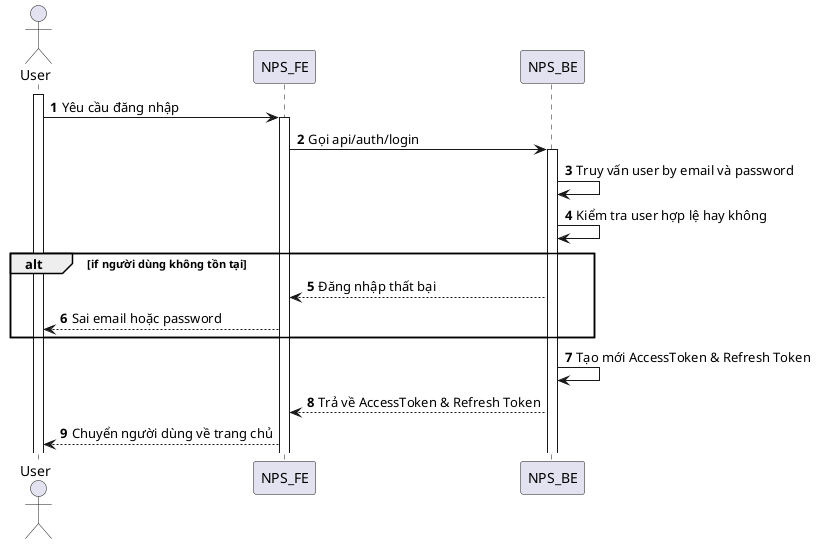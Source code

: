 @startuml
autonumber
actor User
activate User
User -> NPS_FE: Yêu cầu đăng nhập
activate NPS_FE
NPS_FE -> NPS_BE: Gọi api/auth/login
activate NPS_BE
NPS_BE -> NPS_BE: Truy vấn user by email và password
NPS_BE -> NPS_BE: Kiểm tra user hợp lệ hay không
alt if người dùng không tồn tại
NPS_BE --> NPS_FE: Đăng nhập thất bại
NPS_FE --> User: Sai email hoặc password
end alt
NPS_BE -> NPS_BE: Tạo mới AccessToken & Refresh Token
NPS_BE --> NPS_FE: Trả về AccessToken & Refresh Token
NPS_FE --> User: Chuyển người dùng về trang chủ

@enduml